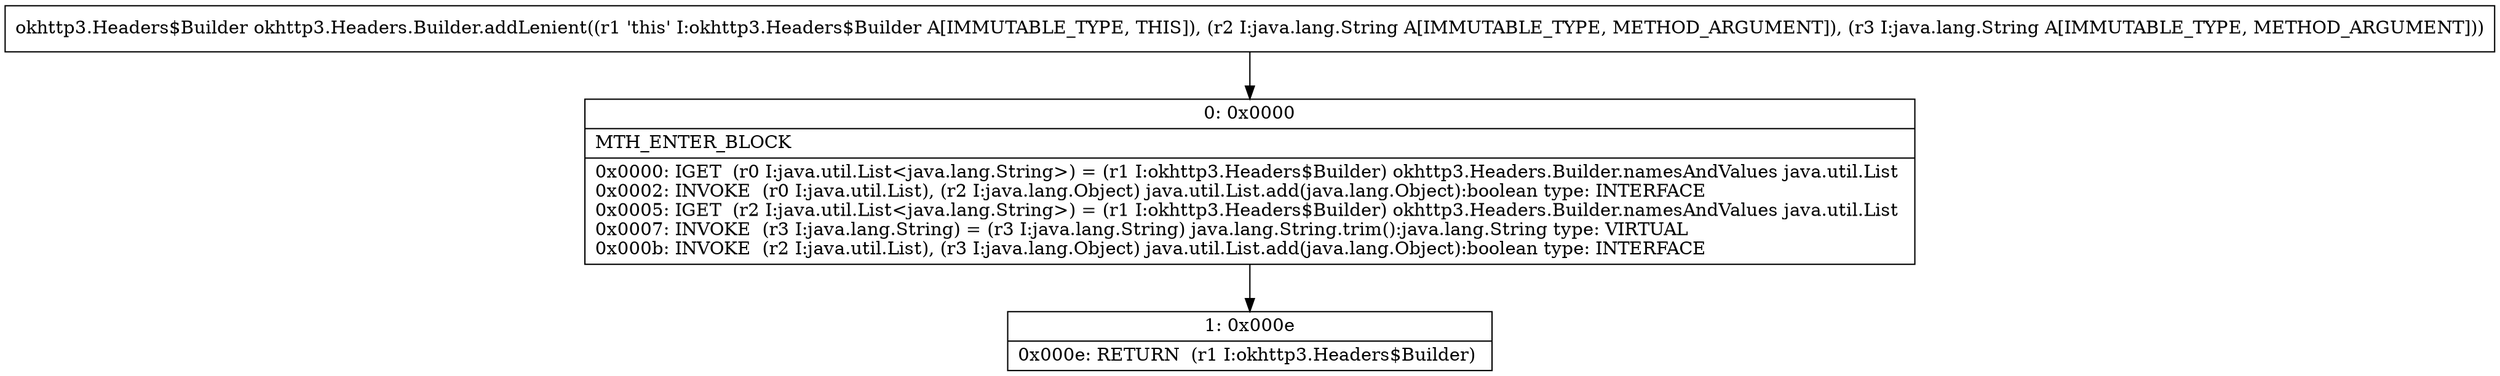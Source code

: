 digraph "CFG forokhttp3.Headers.Builder.addLenient(Ljava\/lang\/String;Ljava\/lang\/String;)Lokhttp3\/Headers$Builder;" {
Node_0 [shape=record,label="{0\:\ 0x0000|MTH_ENTER_BLOCK\l|0x0000: IGET  (r0 I:java.util.List\<java.lang.String\>) = (r1 I:okhttp3.Headers$Builder) okhttp3.Headers.Builder.namesAndValues java.util.List \l0x0002: INVOKE  (r0 I:java.util.List), (r2 I:java.lang.Object) java.util.List.add(java.lang.Object):boolean type: INTERFACE \l0x0005: IGET  (r2 I:java.util.List\<java.lang.String\>) = (r1 I:okhttp3.Headers$Builder) okhttp3.Headers.Builder.namesAndValues java.util.List \l0x0007: INVOKE  (r3 I:java.lang.String) = (r3 I:java.lang.String) java.lang.String.trim():java.lang.String type: VIRTUAL \l0x000b: INVOKE  (r2 I:java.util.List), (r3 I:java.lang.Object) java.util.List.add(java.lang.Object):boolean type: INTERFACE \l}"];
Node_1 [shape=record,label="{1\:\ 0x000e|0x000e: RETURN  (r1 I:okhttp3.Headers$Builder) \l}"];
MethodNode[shape=record,label="{okhttp3.Headers$Builder okhttp3.Headers.Builder.addLenient((r1 'this' I:okhttp3.Headers$Builder A[IMMUTABLE_TYPE, THIS]), (r2 I:java.lang.String A[IMMUTABLE_TYPE, METHOD_ARGUMENT]), (r3 I:java.lang.String A[IMMUTABLE_TYPE, METHOD_ARGUMENT])) }"];
MethodNode -> Node_0;
Node_0 -> Node_1;
}

